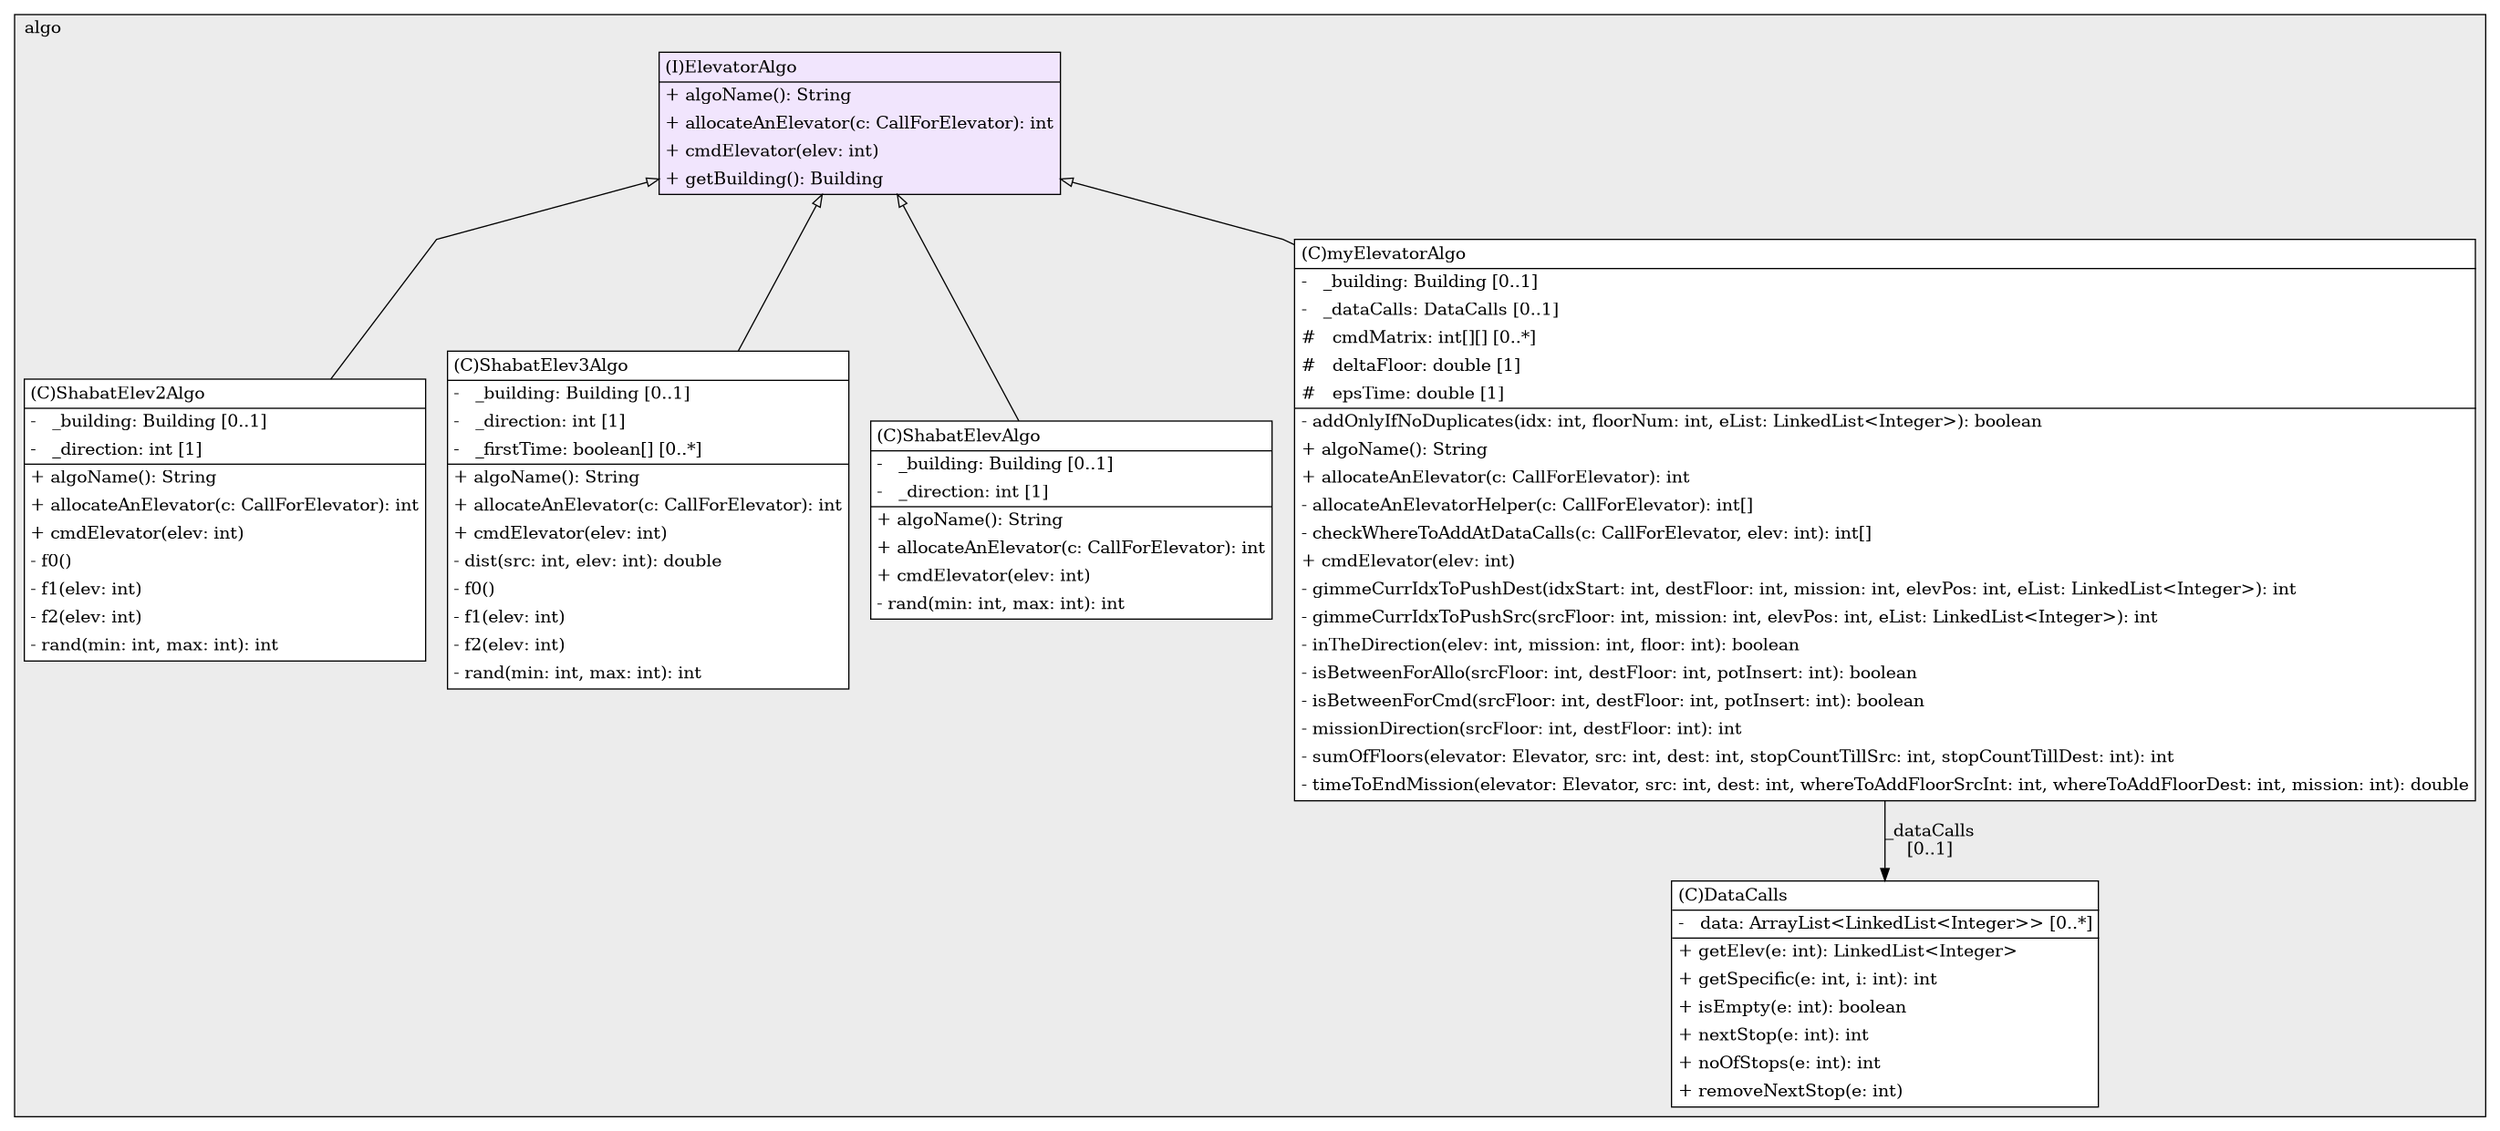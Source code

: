 @startuml

/' diagram meta data start
config=StructureConfiguration;
{
  "projectClassification": {
    "searchMode": "OpenProject", // OpenProject, AllProjects
    "includedProjects": "",
    "pathEndKeywords": "*.impl",
    "isClientPath": "",
    "isClientName": "",
    "isTestPath": "",
    "isTestName": "",
    "isMappingPath": "",
    "isMappingName": "",
    "isDataAccessPath": "",
    "isDataAccessName": "",
    "isDataStructurePath": "",
    "isDataStructureName": "",
    "isInterfaceStructuresPath": "",
    "isInterfaceStructuresName": "",
    "isEntryPointPath": "",
    "isEntryPointName": ""
  },
  "graphRestriction": {
    "classPackageExcludeFilter": "",
    "classPackageIncludeFilter": "",
    "classNameExcludeFilter": "",
    "classNameIncludeFilter": "",
    "methodNameExcludeFilter": "",
    "methodNameIncludeFilter": "",
    "removeByInheritance": "", // inheritance/annotation based filtering is done in a second step
    "removeByAnnotation": "",
    "removeByClassPackage": "", // cleanup the graph after inheritance/annotation based filtering is done
    "removeByClassName": "",
    "cutMappings": false,
    "cutEnum": true,
    "cutTests": true,
    "cutClient": true,
    "cutDataAccess": false,
    "cutInterfaceStructures": false,
    "cutDataStructures": false,
    "cutGetterAndSetter": true,
    "cutConstructors": true
  },
  "graphTraversal": {
    "forwardDepth": 6,
    "backwardDepth": 6,
    "classPackageExcludeFilter": "",
    "classPackageIncludeFilter": "",
    "classNameExcludeFilter": "",
    "classNameIncludeFilter": "",
    "methodNameExcludeFilter": "",
    "methodNameIncludeFilter": "",
    "hideMappings": false,
    "hideDataStructures": false,
    "hidePrivateMethods": true,
    "hideInterfaceCalls": true, // indirection: implementation -> interface (is hidden) -> implementation
    "onlyShowApplicationEntryPoints": false // root node is included
  },
  "details": {
    "aggregation": "GroupByClass", // ByClass, GroupByClass, None
    "showClassGenericTypes": true,
    "showMethods": true,
    "showMethodParameterNames": true,
    "showMethodParameterTypes": true,
    "showMethodReturnType": true,
    "showPackageLevels": 2,
    "showDetailedClassStructure": true
  },
  "rootClass": "ex0.algo.ElevatorAlgo"
}
diagram meta data end '/



digraph g {
    rankdir="TB"
    splines=polyline
    

'nodes 
subgraph cluster_2996819 { 
   	label=algo
	labeljust=l
	fillcolor="#ececec"
	style=filled
   
   DataCalls476122052[
	label=<<TABLE BORDER="1" CELLBORDER="0" CELLPADDING="4" CELLSPACING="0">
<TR><TD ALIGN="LEFT" >(C)DataCalls</TD></TR>
<HR/>
<TR><TD ALIGN="LEFT" >-   data: ArrayList&lt;LinkedList&lt;Integer&gt;&gt; [0..*]</TD></TR>
<HR/>
<TR><TD ALIGN="LEFT" >+ getElev(e: int): LinkedList&lt;Integer&gt;</TD></TR>
<TR><TD ALIGN="LEFT" >+ getSpecific(e: int, i: int): int</TD></TR>
<TR><TD ALIGN="LEFT" >+ isEmpty(e: int): boolean</TD></TR>
<TR><TD ALIGN="LEFT" >+ nextStop(e: int): int</TD></TR>
<TR><TD ALIGN="LEFT" >+ noOfStops(e: int): int</TD></TR>
<TR><TD ALIGN="LEFT" >+ removeNextStop(e: int)</TD></TR>
</TABLE>>
	style=filled
	margin=0
	shape=plaintext
	fillcolor="#FFFFFF"
];

ElevatorAlgo476122052[
	label=<<TABLE BORDER="1" CELLBORDER="0" CELLPADDING="4" CELLSPACING="0">
<TR><TD ALIGN="LEFT" >(I)ElevatorAlgo</TD></TR>
<HR/>
<TR><TD ALIGN="LEFT" >+ algoName(): String</TD></TR>
<TR><TD ALIGN="LEFT" >+ allocateAnElevator(c: CallForElevator): int</TD></TR>
<TR><TD ALIGN="LEFT" >+ cmdElevator(elev: int)</TD></TR>
<TR><TD ALIGN="LEFT" >+ getBuilding(): Building</TD></TR>
</TABLE>>
	style=filled
	margin=0
	shape=plaintext
	fillcolor="#F1E5FD"
];

ShabatElev2Algo476122052[
	label=<<TABLE BORDER="1" CELLBORDER="0" CELLPADDING="4" CELLSPACING="0">
<TR><TD ALIGN="LEFT" >(C)ShabatElev2Algo</TD></TR>
<HR/>
<TR><TD ALIGN="LEFT" >-   _building: Building [0..1]</TD></TR>
<TR><TD ALIGN="LEFT" >-   _direction: int [1]</TD></TR>
<HR/>
<TR><TD ALIGN="LEFT" >+ algoName(): String</TD></TR>
<TR><TD ALIGN="LEFT" >+ allocateAnElevator(c: CallForElevator): int</TD></TR>
<TR><TD ALIGN="LEFT" >+ cmdElevator(elev: int)</TD></TR>
<TR><TD ALIGN="LEFT" >- f0()</TD></TR>
<TR><TD ALIGN="LEFT" >- f1(elev: int)</TD></TR>
<TR><TD ALIGN="LEFT" >- f2(elev: int)</TD></TR>
<TR><TD ALIGN="LEFT" >- rand(min: int, max: int): int</TD></TR>
</TABLE>>
	style=filled
	margin=0
	shape=plaintext
	fillcolor="#FFFFFF"
];

ShabatElev3Algo476122052[
	label=<<TABLE BORDER="1" CELLBORDER="0" CELLPADDING="4" CELLSPACING="0">
<TR><TD ALIGN="LEFT" >(C)ShabatElev3Algo</TD></TR>
<HR/>
<TR><TD ALIGN="LEFT" >-   _building: Building [0..1]</TD></TR>
<TR><TD ALIGN="LEFT" >-   _direction: int [1]</TD></TR>
<TR><TD ALIGN="LEFT" >-   _firstTime: boolean[] [0..*]</TD></TR>
<HR/>
<TR><TD ALIGN="LEFT" >+ algoName(): String</TD></TR>
<TR><TD ALIGN="LEFT" >+ allocateAnElevator(c: CallForElevator): int</TD></TR>
<TR><TD ALIGN="LEFT" >+ cmdElevator(elev: int)</TD></TR>
<TR><TD ALIGN="LEFT" >- dist(src: int, elev: int): double</TD></TR>
<TR><TD ALIGN="LEFT" >- f0()</TD></TR>
<TR><TD ALIGN="LEFT" >- f1(elev: int)</TD></TR>
<TR><TD ALIGN="LEFT" >- f2(elev: int)</TD></TR>
<TR><TD ALIGN="LEFT" >- rand(min: int, max: int): int</TD></TR>
</TABLE>>
	style=filled
	margin=0
	shape=plaintext
	fillcolor="#FFFFFF"
];

ShabatElevAlgo476122052[
	label=<<TABLE BORDER="1" CELLBORDER="0" CELLPADDING="4" CELLSPACING="0">
<TR><TD ALIGN="LEFT" >(C)ShabatElevAlgo</TD></TR>
<HR/>
<TR><TD ALIGN="LEFT" >-   _building: Building [0..1]</TD></TR>
<TR><TD ALIGN="LEFT" >-   _direction: int [1]</TD></TR>
<HR/>
<TR><TD ALIGN="LEFT" >+ algoName(): String</TD></TR>
<TR><TD ALIGN="LEFT" >+ allocateAnElevator(c: CallForElevator): int</TD></TR>
<TR><TD ALIGN="LEFT" >+ cmdElevator(elev: int)</TD></TR>
<TR><TD ALIGN="LEFT" >- rand(min: int, max: int): int</TD></TR>
</TABLE>>
	style=filled
	margin=0
	shape=plaintext
	fillcolor="#FFFFFF"
];

myElevatorAlgo476122052[
	label=<<TABLE BORDER="1" CELLBORDER="0" CELLPADDING="4" CELLSPACING="0">
<TR><TD ALIGN="LEFT" >(C)myElevatorAlgo</TD></TR>
<HR/>
<TR><TD ALIGN="LEFT" >-   _building: Building [0..1]</TD></TR>
<TR><TD ALIGN="LEFT" >-   _dataCalls: DataCalls [0..1]</TD></TR>
<TR><TD ALIGN="LEFT" >#   cmdMatrix: int[][] [0..*]</TD></TR>
<TR><TD ALIGN="LEFT" >#   deltaFloor: double [1]</TD></TR>
<TR><TD ALIGN="LEFT" >#   epsTime: double [1]</TD></TR>
<HR/>
<TR><TD ALIGN="LEFT" >- addOnlyIfNoDuplicates(idx: int, floorNum: int, eList: LinkedList&lt;Integer&gt;): boolean</TD></TR>
<TR><TD ALIGN="LEFT" >+ algoName(): String</TD></TR>
<TR><TD ALIGN="LEFT" >+ allocateAnElevator(c: CallForElevator): int</TD></TR>
<TR><TD ALIGN="LEFT" >- allocateAnElevatorHelper(c: CallForElevator): int[]</TD></TR>
<TR><TD ALIGN="LEFT" >- checkWhereToAddAtDataCalls(c: CallForElevator, elev: int): int[]</TD></TR>
<TR><TD ALIGN="LEFT" >+ cmdElevator(elev: int)</TD></TR>
<TR><TD ALIGN="LEFT" >- gimmeCurrIdxToPushDest(idxStart: int, destFloor: int, mission: int, elevPos: int, eList: LinkedList&lt;Integer&gt;): int</TD></TR>
<TR><TD ALIGN="LEFT" >- gimmeCurrIdxToPushSrc(srcFloor: int, mission: int, elevPos: int, eList: LinkedList&lt;Integer&gt;): int</TD></TR>
<TR><TD ALIGN="LEFT" >- inTheDirection(elev: int, mission: int, floor: int): boolean</TD></TR>
<TR><TD ALIGN="LEFT" >- isBetweenForAllo(srcFloor: int, destFloor: int, potInsert: int): boolean</TD></TR>
<TR><TD ALIGN="LEFT" >- isBetweenForCmd(srcFloor: int, destFloor: int, potInsert: int): boolean</TD></TR>
<TR><TD ALIGN="LEFT" >- missionDirection(srcFloor: int, destFloor: int): int</TD></TR>
<TR><TD ALIGN="LEFT" >- sumOfFloors(elevator: Elevator, src: int, dest: int, stopCountTillSrc: int, stopCountTillDest: int): int</TD></TR>
<TR><TD ALIGN="LEFT" >- timeToEndMission(elevator: Elevator, src: int, dest: int, whereToAddFloorSrcInt: int, whereToAddFloorDest: int, mission: int): double</TD></TR>
</TABLE>>
	style=filled
	margin=0
	shape=plaintext
	fillcolor="#FFFFFF"
];
} 

'edges    
ElevatorAlgo476122052 -> ShabatElev2Algo476122052[arrowhead=none, arrowtail=empty, dir=both];
ElevatorAlgo476122052 -> ShabatElev3Algo476122052[arrowhead=none, arrowtail=empty, dir=both];
ElevatorAlgo476122052 -> ShabatElevAlgo476122052[arrowhead=none, arrowtail=empty, dir=both];
ElevatorAlgo476122052 -> myElevatorAlgo476122052[arrowhead=none, arrowtail=empty, dir=both];
myElevatorAlgo476122052 -> DataCalls476122052[label="_dataCalls
[0..1]"];
    
}
@enduml